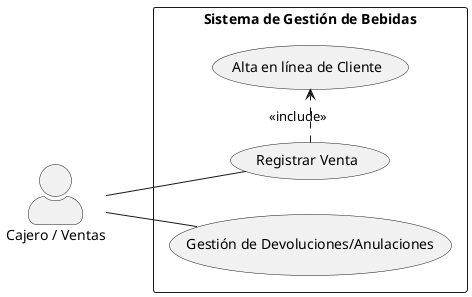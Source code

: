 @startuml
left to right direction
skinparam actorStyle awesome
skinparam packageStyle rectangle

actor "Cajero / Ventas" as Cajero

rectangle "Sistema de Gestión de Bebidas" {
    usecase "Registrar Venta" as RegistrarVenta
    usecase "Alta en línea de Cliente" as AltaCliente
    usecase "Gestión de Devoluciones/Anulaciones" as Devolucion
}

Cajero -- RegistrarVenta
Cajero -- Devolucion

RegistrarVenta .> AltaCliente : <<include>>

@enduml